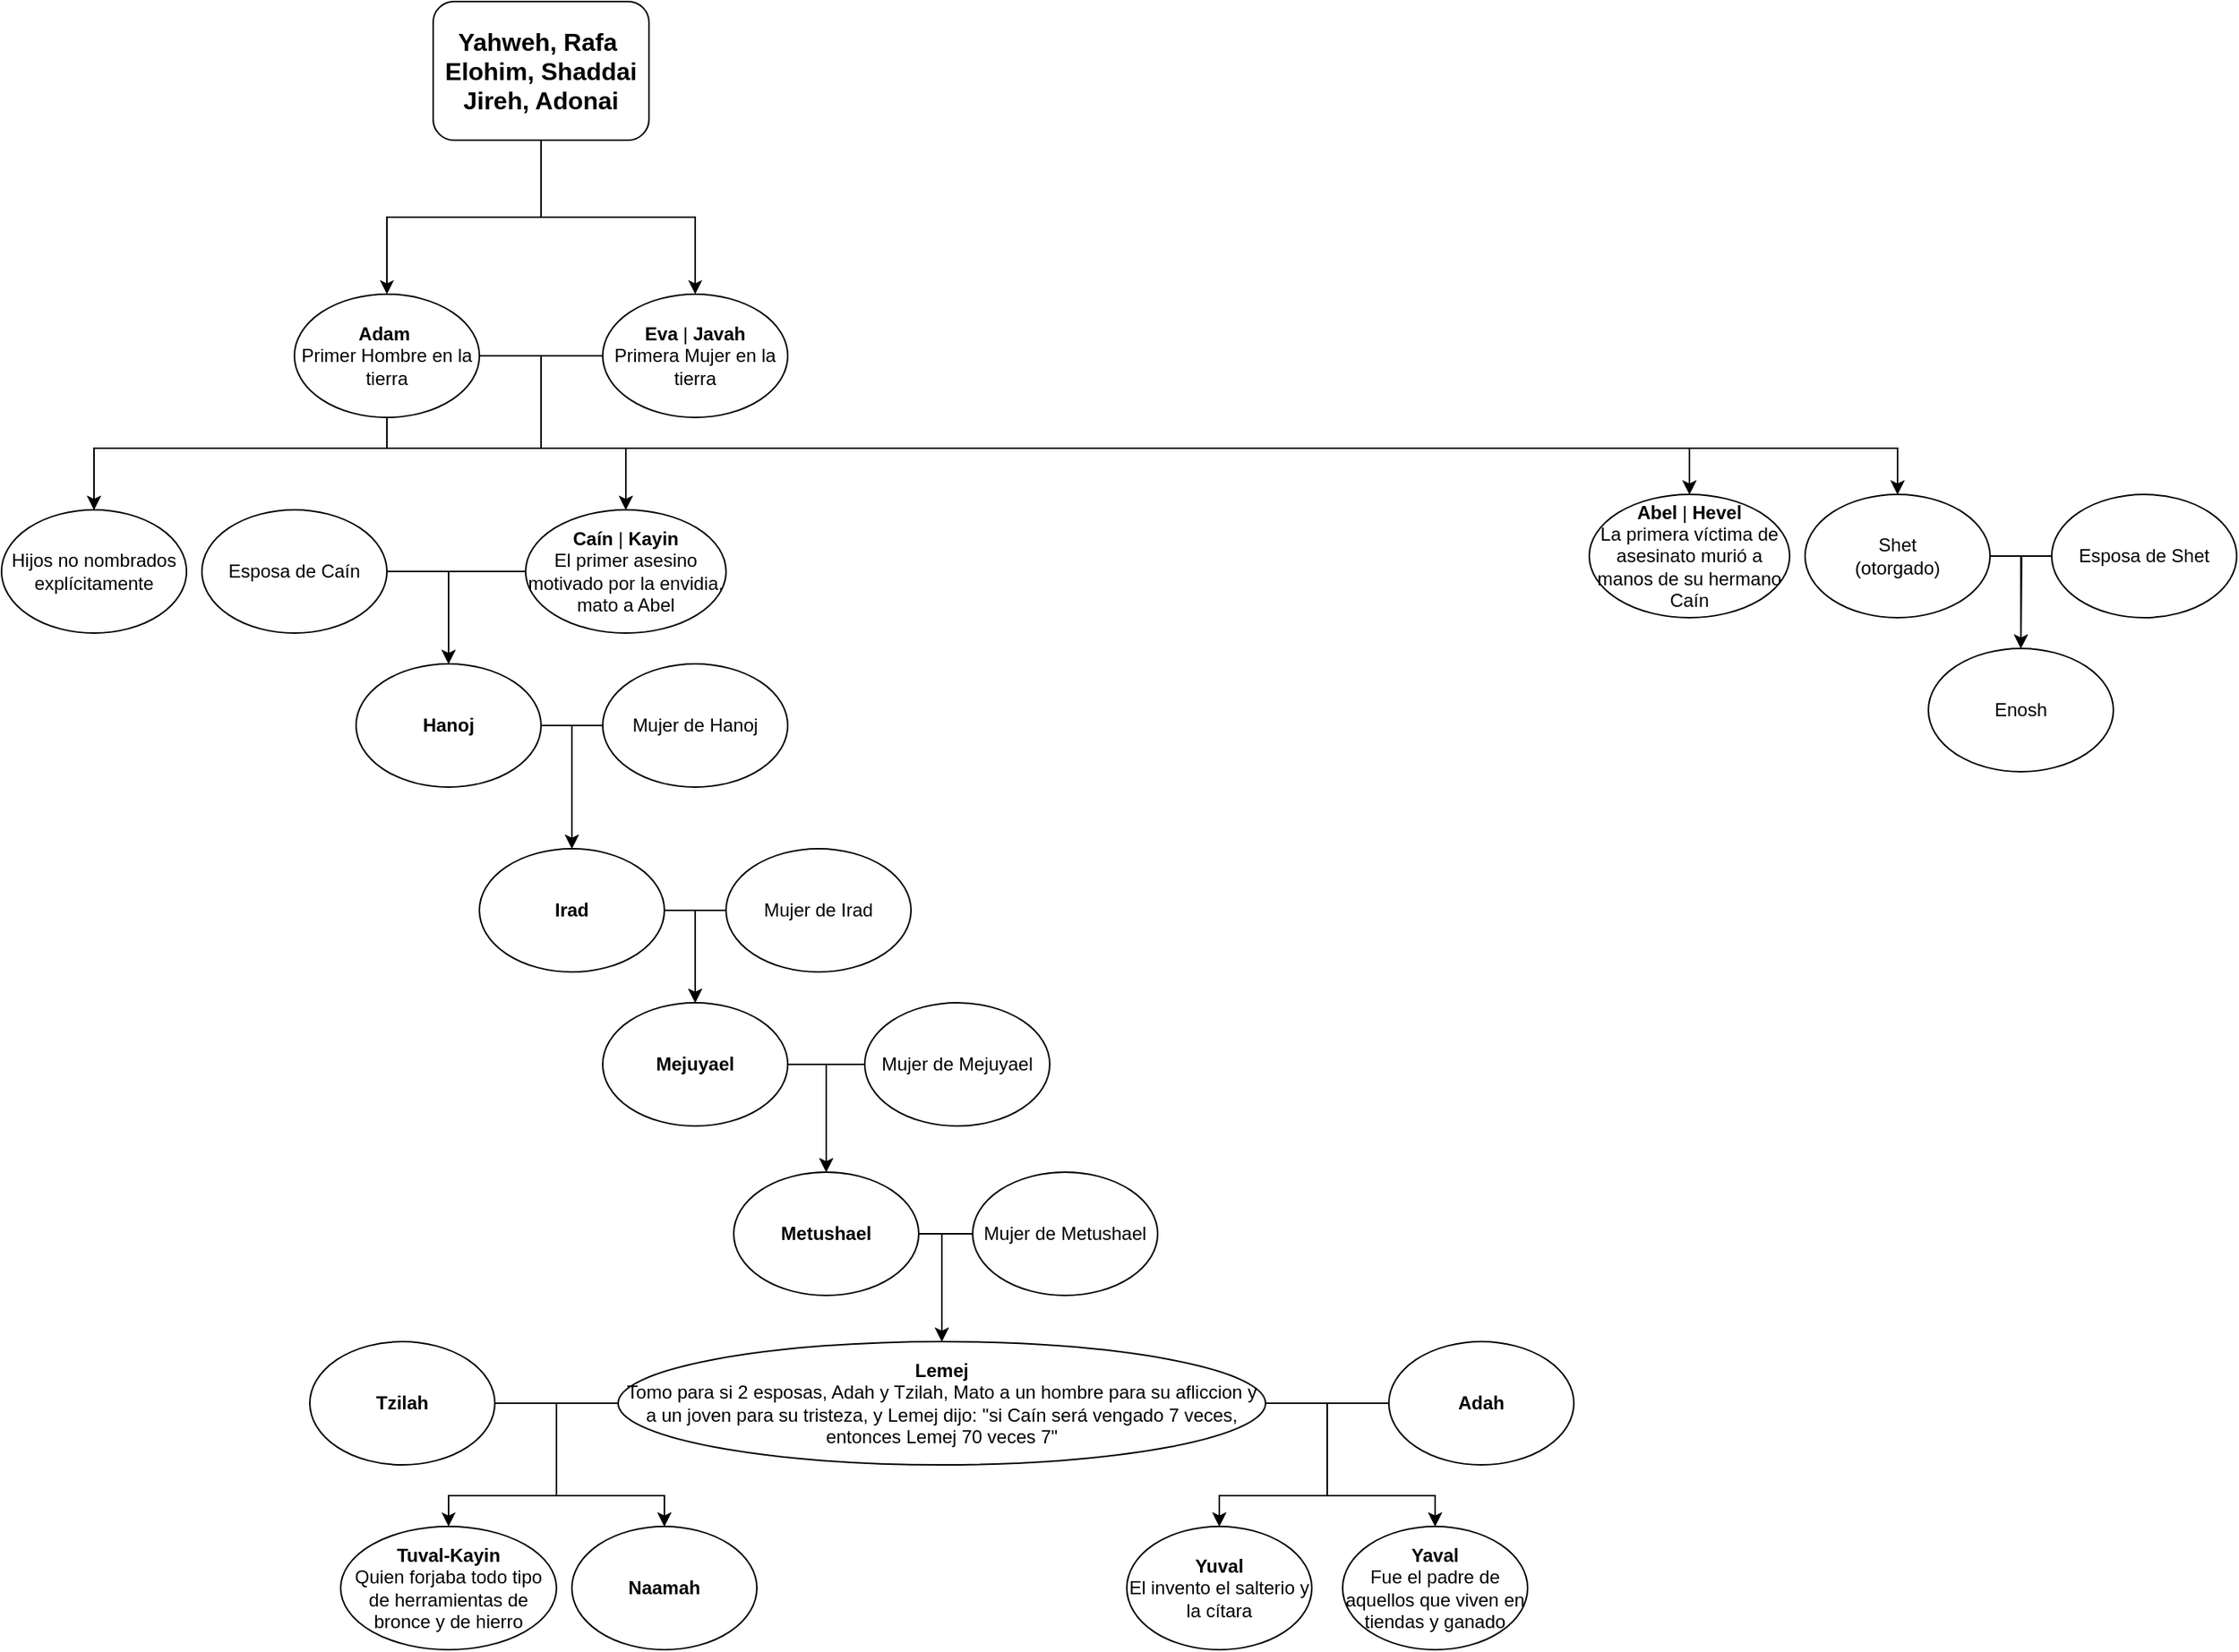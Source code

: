 <mxfile version="24.2.3" type="github">
  <diagram name="Page-1" id="bjcvGjs64t0eD09M0lV6">
    <mxGraphModel dx="3177" dy="1374" grid="1" gridSize="10" guides="1" tooltips="1" connect="1" arrows="1" fold="1" page="1" pageScale="1" pageWidth="850" pageHeight="1100" math="0" shadow="0">
      <root>
        <mxCell id="0" />
        <mxCell id="1" parent="0" />
        <mxCell id="vX5vHwNcHd7JaA59sKR7-18" style="edgeStyle=orthogonalEdgeStyle;rounded=0;orthogonalLoop=1;jettySize=auto;html=1;entryX=0.5;entryY=0;entryDx=0;entryDy=0;" edge="1" parent="1" source="vX5vHwNcHd7JaA59sKR7-1" target="vX5vHwNcHd7JaA59sKR7-12">
          <mxGeometry relative="1" as="geometry">
            <Array as="points">
              <mxPoint x="400" y="230" />
              <mxPoint x="400" y="290" />
              <mxPoint x="110" y="290" />
            </Array>
          </mxGeometry>
        </mxCell>
        <mxCell id="vX5vHwNcHd7JaA59sKR7-20" style="edgeStyle=orthogonalEdgeStyle;rounded=0;orthogonalLoop=1;jettySize=auto;html=1;entryX=0.5;entryY=0;entryDx=0;entryDy=0;" edge="1" parent="1" source="vX5vHwNcHd7JaA59sKR7-1" target="vX5vHwNcHd7JaA59sKR7-19">
          <mxGeometry relative="1" as="geometry">
            <Array as="points">
              <mxPoint x="400" y="230" />
              <mxPoint x="400" y="290" />
              <mxPoint x="455" y="290" />
            </Array>
          </mxGeometry>
        </mxCell>
        <mxCell id="vX5vHwNcHd7JaA59sKR7-63" style="edgeStyle=orthogonalEdgeStyle;rounded=0;orthogonalLoop=1;jettySize=auto;html=1;" edge="1" parent="1" source="vX5vHwNcHd7JaA59sKR7-1" target="vX5vHwNcHd7JaA59sKR7-22">
          <mxGeometry relative="1" as="geometry">
            <Array as="points">
              <mxPoint x="400" y="230" />
              <mxPoint x="400" y="290" />
              <mxPoint x="1145" y="290" />
            </Array>
          </mxGeometry>
        </mxCell>
        <mxCell id="vX5vHwNcHd7JaA59sKR7-65" style="edgeStyle=orthogonalEdgeStyle;rounded=0;orthogonalLoop=1;jettySize=auto;html=1;entryX=0.5;entryY=0;entryDx=0;entryDy=0;" edge="1" parent="1" source="vX5vHwNcHd7JaA59sKR7-1" target="vX5vHwNcHd7JaA59sKR7-58">
          <mxGeometry relative="1" as="geometry">
            <Array as="points">
              <mxPoint x="300" y="290" />
              <mxPoint x="1280" y="290" />
            </Array>
          </mxGeometry>
        </mxCell>
        <mxCell id="vX5vHwNcHd7JaA59sKR7-1" value="&lt;b&gt;Adam&amp;nbsp;&lt;/b&gt;&lt;div&gt;Primer Hombre en la tierra&lt;/div&gt;" style="ellipse;whiteSpace=wrap;html=1;" vertex="1" parent="1">
          <mxGeometry x="240" y="190" width="120" height="80" as="geometry" />
        </mxCell>
        <mxCell id="vX5vHwNcHd7JaA59sKR7-17" style="edgeStyle=orthogonalEdgeStyle;rounded=0;orthogonalLoop=1;jettySize=auto;html=1;" edge="1" parent="1" source="vX5vHwNcHd7JaA59sKR7-2" target="vX5vHwNcHd7JaA59sKR7-12">
          <mxGeometry relative="1" as="geometry">
            <Array as="points">
              <mxPoint x="400" y="230" />
              <mxPoint x="400" y="290" />
              <mxPoint x="110" y="290" />
            </Array>
          </mxGeometry>
        </mxCell>
        <mxCell id="vX5vHwNcHd7JaA59sKR7-21" style="edgeStyle=orthogonalEdgeStyle;rounded=0;orthogonalLoop=1;jettySize=auto;html=1;entryX=0.5;entryY=0;entryDx=0;entryDy=0;" edge="1" parent="1" source="vX5vHwNcHd7JaA59sKR7-2" target="vX5vHwNcHd7JaA59sKR7-19">
          <mxGeometry relative="1" as="geometry">
            <Array as="points">
              <mxPoint x="400" y="230" />
              <mxPoint x="400" y="290" />
              <mxPoint x="455" y="290" />
            </Array>
          </mxGeometry>
        </mxCell>
        <mxCell id="vX5vHwNcHd7JaA59sKR7-61" style="edgeStyle=orthogonalEdgeStyle;rounded=0;orthogonalLoop=1;jettySize=auto;html=1;entryX=0.5;entryY=0;entryDx=0;entryDy=0;" edge="1" parent="1" source="vX5vHwNcHd7JaA59sKR7-2" target="vX5vHwNcHd7JaA59sKR7-22">
          <mxGeometry relative="1" as="geometry">
            <Array as="points">
              <mxPoint x="400" y="230" />
              <mxPoint x="400" y="290" />
              <mxPoint x="1145" y="290" />
            </Array>
          </mxGeometry>
        </mxCell>
        <mxCell id="vX5vHwNcHd7JaA59sKR7-62" style="edgeStyle=orthogonalEdgeStyle;rounded=0;orthogonalLoop=1;jettySize=auto;html=1;" edge="1" parent="1" source="vX5vHwNcHd7JaA59sKR7-2" target="vX5vHwNcHd7JaA59sKR7-58">
          <mxGeometry relative="1" as="geometry">
            <Array as="points">
              <mxPoint x="400" y="230" />
              <mxPoint x="400" y="290" />
              <mxPoint x="1280" y="290" />
            </Array>
          </mxGeometry>
        </mxCell>
        <mxCell id="vX5vHwNcHd7JaA59sKR7-2" value="&lt;b&gt;Eva&lt;/b&gt; | &lt;b&gt;Javah&lt;/b&gt;&lt;div&gt;Primera Mujer en la tierra&lt;/div&gt;" style="ellipse;whiteSpace=wrap;html=1;" vertex="1" parent="1">
          <mxGeometry x="440" y="190" width="120" height="80" as="geometry" />
        </mxCell>
        <mxCell id="vX5vHwNcHd7JaA59sKR7-7" style="edgeStyle=orthogonalEdgeStyle;rounded=0;orthogonalLoop=1;jettySize=auto;html=1;entryX=0.5;entryY=0;entryDx=0;entryDy=0;" edge="1" parent="1" source="vX5vHwNcHd7JaA59sKR7-5" target="vX5vHwNcHd7JaA59sKR7-1">
          <mxGeometry relative="1" as="geometry" />
        </mxCell>
        <mxCell id="vX5vHwNcHd7JaA59sKR7-8" style="edgeStyle=orthogonalEdgeStyle;rounded=0;orthogonalLoop=1;jettySize=auto;html=1;entryX=0.5;entryY=0;entryDx=0;entryDy=0;" edge="1" parent="1" source="vX5vHwNcHd7JaA59sKR7-5" target="vX5vHwNcHd7JaA59sKR7-2">
          <mxGeometry relative="1" as="geometry" />
        </mxCell>
        <mxCell id="vX5vHwNcHd7JaA59sKR7-5" value="&lt;div&gt;&lt;font style=&quot;font-size: 16px;&quot;&gt;&lt;b&gt;Yahweh, Rafa&amp;nbsp;&lt;/b&gt;&lt;/font&gt;&lt;/div&gt;&lt;div&gt;&lt;font size=&quot;3&quot; style=&quot;&quot;&gt;&lt;b&gt;Elohim, Shaddai&lt;/b&gt;&lt;/font&gt;&lt;/div&gt;&lt;div&gt;&lt;font size=&quot;3&quot; style=&quot;&quot;&gt;&lt;b&gt;Jireh, Adonai&lt;/b&gt;&lt;/font&gt;&lt;/div&gt;" style="rounded=1;whiteSpace=wrap;html=1;" vertex="1" parent="1">
          <mxGeometry x="330" width="140" height="90" as="geometry" />
        </mxCell>
        <mxCell id="vX5vHwNcHd7JaA59sKR7-12" value="Hijos no nombrados explícitamente" style="ellipse;whiteSpace=wrap;html=1;" vertex="1" parent="1">
          <mxGeometry x="50" y="330" width="120" height="80" as="geometry" />
        </mxCell>
        <mxCell id="vX5vHwNcHd7JaA59sKR7-24" style="edgeStyle=orthogonalEdgeStyle;rounded=0;orthogonalLoop=1;jettySize=auto;html=1;" edge="1" parent="1" source="vX5vHwNcHd7JaA59sKR7-19" target="vX5vHwNcHd7JaA59sKR7-25">
          <mxGeometry relative="1" as="geometry">
            <mxPoint x="330" y="440" as="targetPoint" />
            <Array as="points">
              <mxPoint x="340" y="370" />
            </Array>
          </mxGeometry>
        </mxCell>
        <mxCell id="vX5vHwNcHd7JaA59sKR7-19" value="&lt;b&gt;Caín&lt;/b&gt; | &lt;b&gt;Kayin&lt;/b&gt;&lt;div&gt;El primer asesino motivado por la envidia, mato a Abel&lt;/div&gt;" style="ellipse;whiteSpace=wrap;html=1;" vertex="1" parent="1">
          <mxGeometry x="390" y="330" width="130" height="80" as="geometry" />
        </mxCell>
        <mxCell id="vX5vHwNcHd7JaA59sKR7-22" value="&lt;b&gt;Abel&lt;/b&gt; | &lt;b&gt;Hevel&lt;/b&gt;&lt;div&gt;La primera víctima de asesinato murió a manos de su hermano Caín&lt;/div&gt;" style="ellipse;whiteSpace=wrap;html=1;" vertex="1" parent="1">
          <mxGeometry x="1080" y="320" width="130" height="80" as="geometry" />
        </mxCell>
        <mxCell id="vX5vHwNcHd7JaA59sKR7-32" style="edgeStyle=orthogonalEdgeStyle;rounded=0;orthogonalLoop=1;jettySize=auto;html=1;entryX=0.5;entryY=0;entryDx=0;entryDy=0;" edge="1" parent="1" source="vX5vHwNcHd7JaA59sKR7-23" target="vX5vHwNcHd7JaA59sKR7-25">
          <mxGeometry relative="1" as="geometry">
            <Array as="points">
              <mxPoint x="340" y="370" />
            </Array>
          </mxGeometry>
        </mxCell>
        <mxCell id="vX5vHwNcHd7JaA59sKR7-23" value="Esposa de Caín" style="ellipse;whiteSpace=wrap;html=1;" vertex="1" parent="1">
          <mxGeometry x="180" y="330" width="120" height="80" as="geometry" />
        </mxCell>
        <mxCell id="vX5vHwNcHd7JaA59sKR7-28" style="edgeStyle=orthogonalEdgeStyle;rounded=0;orthogonalLoop=1;jettySize=auto;html=1;entryX=0.5;entryY=0;entryDx=0;entryDy=0;" edge="1" parent="1" source="vX5vHwNcHd7JaA59sKR7-25" target="vX5vHwNcHd7JaA59sKR7-33">
          <mxGeometry relative="1" as="geometry">
            <mxPoint x="420" y="550" as="targetPoint" />
            <Array as="points">
              <mxPoint x="420" y="470" />
            </Array>
          </mxGeometry>
        </mxCell>
        <mxCell id="vX5vHwNcHd7JaA59sKR7-25" value="&lt;b&gt;Hanoj&lt;/b&gt;" style="ellipse;whiteSpace=wrap;html=1;" vertex="1" parent="1">
          <mxGeometry x="280" y="430" width="120" height="80" as="geometry" />
        </mxCell>
        <mxCell id="vX5vHwNcHd7JaA59sKR7-29" style="edgeStyle=orthogonalEdgeStyle;rounded=0;orthogonalLoop=1;jettySize=auto;html=1;entryX=0.5;entryY=0;entryDx=0;entryDy=0;" edge="1" parent="1" source="vX5vHwNcHd7JaA59sKR7-27" target="vX5vHwNcHd7JaA59sKR7-33">
          <mxGeometry relative="1" as="geometry">
            <mxPoint x="420" y="550" as="targetPoint" />
            <Array as="points">
              <mxPoint x="420" y="470" />
            </Array>
          </mxGeometry>
        </mxCell>
        <mxCell id="vX5vHwNcHd7JaA59sKR7-27" value="Mujer de Hanoj" style="ellipse;whiteSpace=wrap;html=1;" vertex="1" parent="1">
          <mxGeometry x="440" y="430" width="120" height="80" as="geometry" />
        </mxCell>
        <mxCell id="vX5vHwNcHd7JaA59sKR7-49" style="edgeStyle=orthogonalEdgeStyle;rounded=0;orthogonalLoop=1;jettySize=auto;html=1;entryX=0.5;entryY=0;entryDx=0;entryDy=0;" edge="1" parent="1" source="vX5vHwNcHd7JaA59sKR7-33" target="vX5vHwNcHd7JaA59sKR7-36">
          <mxGeometry relative="1" as="geometry">
            <mxPoint x="500" y="640" as="targetPoint" />
            <Array as="points">
              <mxPoint x="500" y="590" />
            </Array>
          </mxGeometry>
        </mxCell>
        <mxCell id="vX5vHwNcHd7JaA59sKR7-33" value="&lt;b&gt;Irad&lt;/b&gt;" style="ellipse;whiteSpace=wrap;html=1;" vertex="1" parent="1">
          <mxGeometry x="360" y="550" width="120" height="80" as="geometry" />
        </mxCell>
        <mxCell id="vX5vHwNcHd7JaA59sKR7-48" style="edgeStyle=orthogonalEdgeStyle;rounded=0;orthogonalLoop=1;jettySize=auto;html=1;entryX=0.5;entryY=0;entryDx=0;entryDy=0;" edge="1" parent="1" source="vX5vHwNcHd7JaA59sKR7-34" target="vX5vHwNcHd7JaA59sKR7-36">
          <mxGeometry relative="1" as="geometry">
            <Array as="points">
              <mxPoint x="500" y="590" />
            </Array>
          </mxGeometry>
        </mxCell>
        <mxCell id="vX5vHwNcHd7JaA59sKR7-34" value="Mujer de Irad" style="ellipse;whiteSpace=wrap;html=1;" vertex="1" parent="1">
          <mxGeometry x="520" y="550" width="120" height="80" as="geometry" />
        </mxCell>
        <mxCell id="vX5vHwNcHd7JaA59sKR7-50" style="edgeStyle=orthogonalEdgeStyle;rounded=0;orthogonalLoop=1;jettySize=auto;html=1;" edge="1" parent="1" source="vX5vHwNcHd7JaA59sKR7-36" target="vX5vHwNcHd7JaA59sKR7-37">
          <mxGeometry relative="1" as="geometry">
            <Array as="points">
              <mxPoint x="585" y="690" />
            </Array>
          </mxGeometry>
        </mxCell>
        <mxCell id="vX5vHwNcHd7JaA59sKR7-36" value="&lt;b&gt;Mejuyael&lt;/b&gt;" style="ellipse;whiteSpace=wrap;html=1;" vertex="1" parent="1">
          <mxGeometry x="440" y="650" width="120" height="80" as="geometry" />
        </mxCell>
        <mxCell id="vX5vHwNcHd7JaA59sKR7-52" style="edgeStyle=orthogonalEdgeStyle;rounded=0;orthogonalLoop=1;jettySize=auto;html=1;entryX=0.5;entryY=0;entryDx=0;entryDy=0;" edge="1" parent="1" source="vX5vHwNcHd7JaA59sKR7-37" target="vX5vHwNcHd7JaA59sKR7-38">
          <mxGeometry relative="1" as="geometry">
            <Array as="points">
              <mxPoint x="660" y="800" />
              <mxPoint x="660" y="860" />
            </Array>
          </mxGeometry>
        </mxCell>
        <mxCell id="vX5vHwNcHd7JaA59sKR7-37" value="&lt;b&gt;Metushael&lt;/b&gt;" style="ellipse;whiteSpace=wrap;html=1;" vertex="1" parent="1">
          <mxGeometry x="525" y="760" width="120" height="80" as="geometry" />
        </mxCell>
        <mxCell id="vX5vHwNcHd7JaA59sKR7-69" style="edgeStyle=orthogonalEdgeStyle;rounded=0;orthogonalLoop=1;jettySize=auto;html=1;entryX=0.5;entryY=0;entryDx=0;entryDy=0;" edge="1" parent="1" source="vX5vHwNcHd7JaA59sKR7-38" target="vX5vHwNcHd7JaA59sKR7-55">
          <mxGeometry relative="1" as="geometry">
            <Array as="points">
              <mxPoint x="910" y="910" />
              <mxPoint x="910" y="970" />
              <mxPoint x="840" y="970" />
            </Array>
          </mxGeometry>
        </mxCell>
        <mxCell id="vX5vHwNcHd7JaA59sKR7-71" style="edgeStyle=orthogonalEdgeStyle;rounded=0;orthogonalLoop=1;jettySize=auto;html=1;" edge="1" parent="1" source="vX5vHwNcHd7JaA59sKR7-38" target="vX5vHwNcHd7JaA59sKR7-54">
          <mxGeometry relative="1" as="geometry">
            <Array as="points">
              <mxPoint x="910" y="910" />
              <mxPoint x="910" y="970" />
              <mxPoint x="980" y="970" />
            </Array>
          </mxGeometry>
        </mxCell>
        <mxCell id="vX5vHwNcHd7JaA59sKR7-74" style="edgeStyle=orthogonalEdgeStyle;rounded=0;orthogonalLoop=1;jettySize=auto;html=1;" edge="1" parent="1" source="vX5vHwNcHd7JaA59sKR7-38" target="vX5vHwNcHd7JaA59sKR7-57">
          <mxGeometry relative="1" as="geometry">
            <Array as="points">
              <mxPoint x="410" y="910" />
              <mxPoint x="410" y="970" />
              <mxPoint x="480" y="970" />
            </Array>
          </mxGeometry>
        </mxCell>
        <mxCell id="vX5vHwNcHd7JaA59sKR7-38" value="&lt;b&gt;Lemej&lt;/b&gt;&lt;div&gt;Tomo para si 2 esposas, Adah y Tzilah, Mato a un hombre para su afliccion y a un joven para su tristeza, y Lemej dijo: &quot;si Caín será vengado 7 veces, entonces Lemej 70 veces 7&quot;&lt;/div&gt;" style="ellipse;whiteSpace=wrap;html=1;" vertex="1" parent="1">
          <mxGeometry x="450" y="870" width="420" height="80" as="geometry" />
        </mxCell>
        <mxCell id="vX5vHwNcHd7JaA59sKR7-70" style="edgeStyle=orthogonalEdgeStyle;rounded=0;orthogonalLoop=1;jettySize=auto;html=1;entryX=0.5;entryY=0;entryDx=0;entryDy=0;" edge="1" parent="1" source="vX5vHwNcHd7JaA59sKR7-39" target="vX5vHwNcHd7JaA59sKR7-55">
          <mxGeometry relative="1" as="geometry">
            <Array as="points">
              <mxPoint x="910" y="910" />
              <mxPoint x="910" y="970" />
              <mxPoint x="840" y="970" />
            </Array>
          </mxGeometry>
        </mxCell>
        <mxCell id="vX5vHwNcHd7JaA59sKR7-72" style="edgeStyle=orthogonalEdgeStyle;rounded=0;orthogonalLoop=1;jettySize=auto;html=1;" edge="1" parent="1" source="vX5vHwNcHd7JaA59sKR7-39" target="vX5vHwNcHd7JaA59sKR7-54">
          <mxGeometry relative="1" as="geometry">
            <Array as="points">
              <mxPoint x="910" y="910" />
              <mxPoint x="910" y="970" />
              <mxPoint x="980" y="970" />
            </Array>
          </mxGeometry>
        </mxCell>
        <mxCell id="vX5vHwNcHd7JaA59sKR7-39" value="&lt;b&gt;Adah&lt;/b&gt;" style="ellipse;whiteSpace=wrap;html=1;" vertex="1" parent="1">
          <mxGeometry x="950" y="870" width="120" height="80" as="geometry" />
        </mxCell>
        <mxCell id="vX5vHwNcHd7JaA59sKR7-75" style="edgeStyle=orthogonalEdgeStyle;rounded=0;orthogonalLoop=1;jettySize=auto;html=1;entryX=0.5;entryY=0;entryDx=0;entryDy=0;" edge="1" parent="1" source="vX5vHwNcHd7JaA59sKR7-40" target="vX5vHwNcHd7JaA59sKR7-57">
          <mxGeometry relative="1" as="geometry">
            <Array as="points">
              <mxPoint x="410" y="910" />
              <mxPoint x="410" y="970" />
              <mxPoint x="480" y="970" />
            </Array>
          </mxGeometry>
        </mxCell>
        <mxCell id="vX5vHwNcHd7JaA59sKR7-76" style="edgeStyle=orthogonalEdgeStyle;rounded=0;orthogonalLoop=1;jettySize=auto;html=1;entryX=0.5;entryY=0;entryDx=0;entryDy=0;" edge="1" parent="1" source="vX5vHwNcHd7JaA59sKR7-40" target="vX5vHwNcHd7JaA59sKR7-56">
          <mxGeometry relative="1" as="geometry">
            <Array as="points">
              <mxPoint x="410" y="910" />
              <mxPoint x="410" y="970" />
              <mxPoint x="340" y="970" />
            </Array>
          </mxGeometry>
        </mxCell>
        <mxCell id="vX5vHwNcHd7JaA59sKR7-40" value="&lt;b&gt;Tzilah&lt;/b&gt;" style="ellipse;whiteSpace=wrap;html=1;" vertex="1" parent="1">
          <mxGeometry x="250" y="870" width="120" height="80" as="geometry" />
        </mxCell>
        <mxCell id="vX5vHwNcHd7JaA59sKR7-51" style="edgeStyle=orthogonalEdgeStyle;rounded=0;orthogonalLoop=1;jettySize=auto;html=1;entryX=0.5;entryY=0;entryDx=0;entryDy=0;" edge="1" parent="1" source="vX5vHwNcHd7JaA59sKR7-45" target="vX5vHwNcHd7JaA59sKR7-37">
          <mxGeometry relative="1" as="geometry">
            <Array as="points">
              <mxPoint x="585" y="690" />
            </Array>
          </mxGeometry>
        </mxCell>
        <mxCell id="vX5vHwNcHd7JaA59sKR7-45" value="Mujer de Mejuyael" style="ellipse;whiteSpace=wrap;html=1;" vertex="1" parent="1">
          <mxGeometry x="610" y="650" width="120" height="80" as="geometry" />
        </mxCell>
        <mxCell id="vX5vHwNcHd7JaA59sKR7-53" style="edgeStyle=orthogonalEdgeStyle;rounded=0;orthogonalLoop=1;jettySize=auto;html=1;entryX=0.5;entryY=0;entryDx=0;entryDy=0;" edge="1" parent="1" source="vX5vHwNcHd7JaA59sKR7-46" target="vX5vHwNcHd7JaA59sKR7-38">
          <mxGeometry relative="1" as="geometry">
            <Array as="points">
              <mxPoint x="660" y="800" />
            </Array>
          </mxGeometry>
        </mxCell>
        <mxCell id="vX5vHwNcHd7JaA59sKR7-46" value="Mujer de Metushael" style="ellipse;whiteSpace=wrap;html=1;" vertex="1" parent="1">
          <mxGeometry x="680" y="760" width="120" height="80" as="geometry" />
        </mxCell>
        <mxCell id="vX5vHwNcHd7JaA59sKR7-54" value="&lt;b&gt;Yaval&lt;/b&gt;&lt;div&gt;Fue el padre de aquellos que viven en tiendas y ganado&lt;/div&gt;" style="ellipse;whiteSpace=wrap;html=1;" vertex="1" parent="1">
          <mxGeometry x="920" y="990" width="120" height="80" as="geometry" />
        </mxCell>
        <mxCell id="vX5vHwNcHd7JaA59sKR7-55" value="&lt;b&gt;Yuval&lt;/b&gt;&lt;div&gt;El invento el salterio y la cítara&lt;/div&gt;" style="ellipse;whiteSpace=wrap;html=1;" vertex="1" parent="1">
          <mxGeometry x="780" y="990" width="120" height="80" as="geometry" />
        </mxCell>
        <mxCell id="vX5vHwNcHd7JaA59sKR7-56" value="&lt;b&gt;Tuval-Kayin&lt;/b&gt;&lt;div&gt;Quien forjaba todo tipo de herramientas de bronce y de hierro&lt;/div&gt;" style="ellipse;whiteSpace=wrap;html=1;" vertex="1" parent="1">
          <mxGeometry x="270" y="990" width="140" height="80" as="geometry" />
        </mxCell>
        <mxCell id="vX5vHwNcHd7JaA59sKR7-57" value="&lt;b&gt;Naamah&lt;/b&gt;" style="ellipse;whiteSpace=wrap;html=1;" vertex="1" parent="1">
          <mxGeometry x="420" y="990" width="120" height="80" as="geometry" />
        </mxCell>
        <mxCell id="vX5vHwNcHd7JaA59sKR7-68" style="edgeStyle=orthogonalEdgeStyle;rounded=0;orthogonalLoop=1;jettySize=auto;html=1;" edge="1" parent="1" source="vX5vHwNcHd7JaA59sKR7-58">
          <mxGeometry relative="1" as="geometry">
            <mxPoint x="1360" y="420" as="targetPoint" />
          </mxGeometry>
        </mxCell>
        <mxCell id="vX5vHwNcHd7JaA59sKR7-58" value="Shet&lt;div&gt;(otorgado)&lt;/div&gt;" style="ellipse;whiteSpace=wrap;html=1;" vertex="1" parent="1">
          <mxGeometry x="1220" y="320" width="120" height="80" as="geometry" />
        </mxCell>
        <mxCell id="vX5vHwNcHd7JaA59sKR7-59" value="Enosh" style="ellipse;whiteSpace=wrap;html=1;" vertex="1" parent="1">
          <mxGeometry x="1300" y="420" width="120" height="80" as="geometry" />
        </mxCell>
        <mxCell id="vX5vHwNcHd7JaA59sKR7-67" style="edgeStyle=orthogonalEdgeStyle;rounded=0;orthogonalLoop=1;jettySize=auto;html=1;entryX=0.5;entryY=0;entryDx=0;entryDy=0;" edge="1" parent="1" source="vX5vHwNcHd7JaA59sKR7-66" target="vX5vHwNcHd7JaA59sKR7-59">
          <mxGeometry relative="1" as="geometry">
            <Array as="points">
              <mxPoint x="1360" y="360" />
            </Array>
          </mxGeometry>
        </mxCell>
        <mxCell id="vX5vHwNcHd7JaA59sKR7-66" value="Esposa de Shet" style="ellipse;whiteSpace=wrap;html=1;" vertex="1" parent="1">
          <mxGeometry x="1380" y="320" width="120" height="80" as="geometry" />
        </mxCell>
      </root>
    </mxGraphModel>
  </diagram>
</mxfile>

